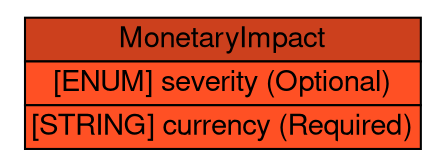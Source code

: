 digraph MonetaryImpact {
	graph [bb="0,0,204,71",
		rankdir=LR
	];
	node [label="\N"];
	MonetaryImpact	 [height=0.98611,
		label=<<table BORDER="0" CELLBORDER="1" CELLSPACING="0"> <tr> <td BGCOLOR="#cc401d" HREF="#" TITLE="The MonetaryImpact class describes the financial impact of the activity on an organization. For example, this impact may consider losses due to the cost of the investigation or recovery, diminished "><FONT FACE="Nimbus Sans L">MonetaryImpact</FONT></td> </tr>" %<tr><td BGCOLOR="#FF5024"  HREF="#" TITLE="An estimate of the relative severity of the activity.  The permitted values are shown below.  There is no default value."><FONT FACE="Nimbus Sans L">[ENUM] severity (Optional)</FONT></td></tr>%<tr><td BGCOLOR="#FF5024"  HREF="#" TITLE="Defines the currency in which the monetary impact is expressed.  The permitted values are defined in ISO 4217:2001, Codes for the representation of currencies and funds [14].  There is no default value."><FONT FACE="Nimbus Sans L">[STRING] currency (Required)</FONT></td></tr>%</table>>,
		pos="102,35.5",
		shape=plaintext,
		width=2.8333];
}
